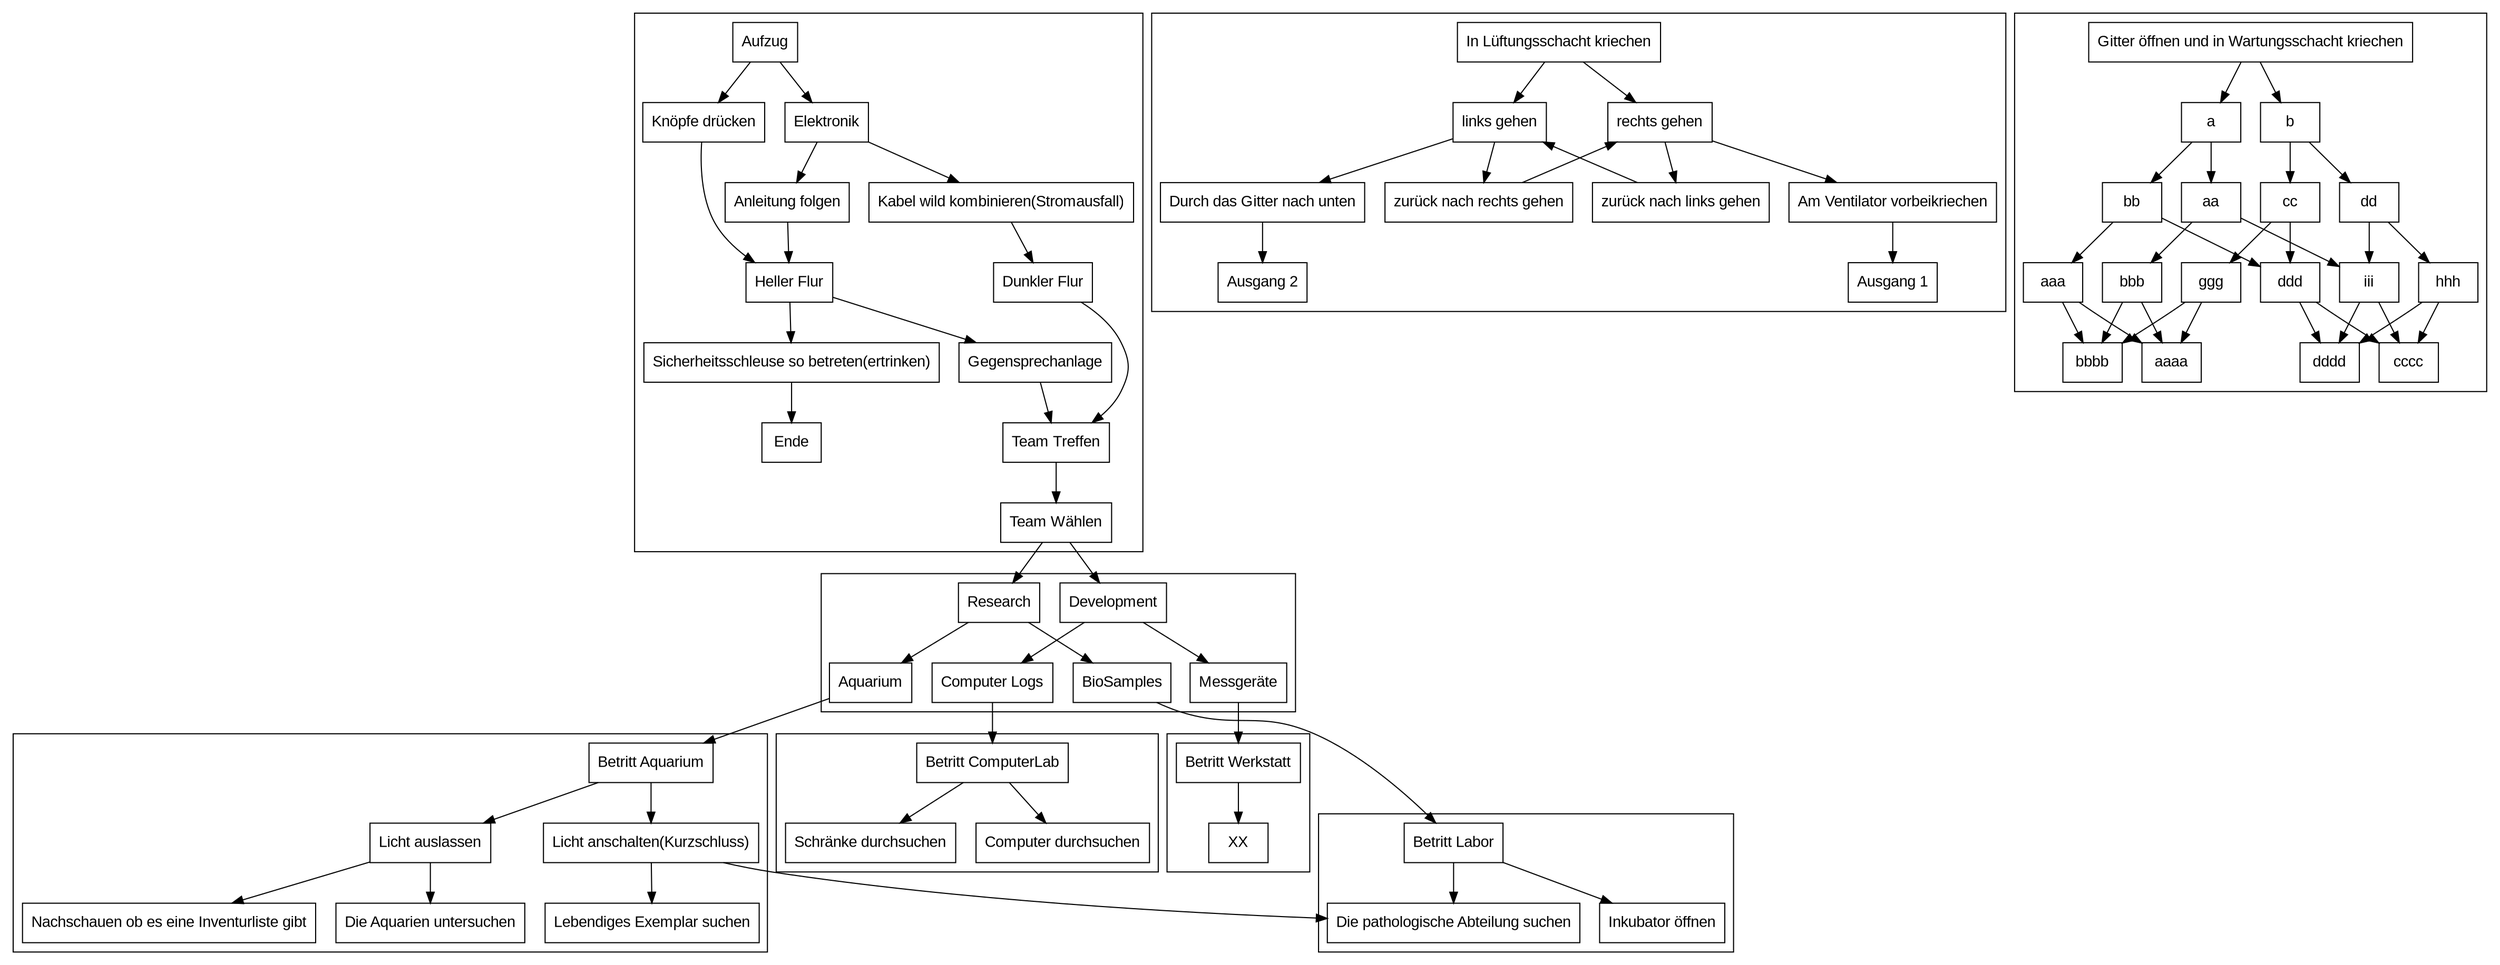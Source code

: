 digraph L {
  node [shape=record fontname=Arial];

subgraph cluster_Anfang{
"Aufzug" -> {"Knöpfe drücken"  "Elektronik"} 
"Elektronik" -> {"Kabel wild kombinieren(Stromausfall)" "Anleitung folgen"}
"Kabel wild kombinieren(Stromausfall)" -> "Dunkler Flur"
{"Knöpfe drücken" "Anleitung folgen"} 
-> "Heller Flur" -> {"Sicherheitsschleuse so betreten(ertrinken)" "Gegensprechanlage"}
"Sicherheitsschleuse so betreten(ertrinken)" -> "Ende"
{"Gegensprechanlage" "Dunkler Flur"} -> "Team Treffen" -> "Team Wählen"
}

subgraph cluster_Team{
"Team Wählen" -> {"Research" "Development"}
"Research" -> {"BioSamples" "Aquarium"}
"Development" -> {"Computer Logs" "Messgeräte"}
}

"Computer Logs" -> "Betritt ComputerLab"
"Aquarium" -> "Betritt Aquarium"
"BioSamples" -> "Betritt Labor"
"Messgeräte" -> "Betritt Werkstatt"


subgraph cluster_Research{
"Betritt ComputerLab" -> {"Schränke durchsuchen" "Computer durchsuchen"}
}

subgraph cluster_Development{
"Betritt Werkstatt" -> "XX"
}

subgraph cluster_BioSamples{
"Betritt Labor" -> {"Inkubator öffnen", "Die pathologische Abteilung suchen"}
}

subgraph cluster_Aquarium{
"Betritt Aquarium" -> {"Licht anschalten(Kurzschluss)" "Licht auslassen"}
"Licht anschalten(Kurzschluss)" -> {"Lebendiges Exemplar suchen","Die pathologische Abteilung suchen"}
"Licht auslassen" -> {"Die Aquarien untersuchen","Nachschauen ob es eine Inventurliste gibt"}
}

subgraph cluster_Lüftungsschacht{

rank = same; "links gehen"; "rechts gehen"; 

"In Lüftungsschacht kriechen" -> {"links gehen" "rechts gehen"}

"rechts gehen"-> {"Am Ventilator vorbeikriechen"  "zurück nach links gehen"}
"links gehen" -> {"Durch das Gitter nach unten"  "zurück nach rechts gehen"} 

"zurück nach links gehen"->"links gehen"
"zurück nach rechts gehen" ->"rechts gehen"

"Am Ventilator vorbeikriechen" -> "Ausgang 1"
"Durch das Gitter nach unten" -> "Ausgang 2"
}


subgraph cluster_Wartungsschacht{
"Gitter öffnen und in Wartungsschacht kriechen" -> {"a","b"}
"a"->{"aa","bb"}
"b"->{"cc","dd"}

"aa"->{"iii","bbb"}
"bb"->{"aaa","ddd"}

"cc"->{"ddd","ggg"}
"dd"->{"hhh","iii"}

{"aaa","bbb","ggg"}->{"aaaa","bbbb"}
{"iii","hhh","ddd"}->{"cccc","dddd"}

}

} 


